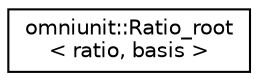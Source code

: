 digraph "Graphical Class Hierarchy"
{
  edge [fontname="Helvetica",fontsize="10",labelfontname="Helvetica",labelfontsize="10"];
  node [fontname="Helvetica",fontsize="10",shape=record];
  rankdir="LR";
  Node0 [label="omniunit::Ratio_root\l\< ratio, basis \>",height=0.2,width=0.4,color="black", fillcolor="white", style="filled",URL="$classomniunit_1_1Ratio__root.html"];
}
